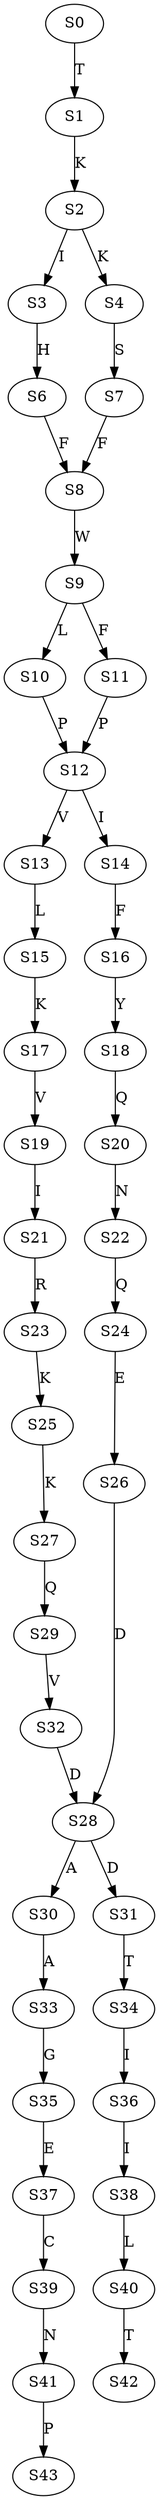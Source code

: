 strict digraph  {
	S0 -> S1 [ label = T ];
	S1 -> S2 [ label = K ];
	S2 -> S3 [ label = I ];
	S2 -> S4 [ label = K ];
	S3 -> S6 [ label = H ];
	S4 -> S7 [ label = S ];
	S6 -> S8 [ label = F ];
	S7 -> S8 [ label = F ];
	S8 -> S9 [ label = W ];
	S9 -> S10 [ label = L ];
	S9 -> S11 [ label = F ];
	S10 -> S12 [ label = P ];
	S11 -> S12 [ label = P ];
	S12 -> S13 [ label = V ];
	S12 -> S14 [ label = I ];
	S13 -> S15 [ label = L ];
	S14 -> S16 [ label = F ];
	S15 -> S17 [ label = K ];
	S16 -> S18 [ label = Y ];
	S17 -> S19 [ label = V ];
	S18 -> S20 [ label = Q ];
	S19 -> S21 [ label = I ];
	S20 -> S22 [ label = N ];
	S21 -> S23 [ label = R ];
	S22 -> S24 [ label = Q ];
	S23 -> S25 [ label = K ];
	S24 -> S26 [ label = E ];
	S25 -> S27 [ label = K ];
	S26 -> S28 [ label = D ];
	S27 -> S29 [ label = Q ];
	S28 -> S30 [ label = A ];
	S28 -> S31 [ label = D ];
	S29 -> S32 [ label = V ];
	S30 -> S33 [ label = A ];
	S31 -> S34 [ label = T ];
	S32 -> S28 [ label = D ];
	S33 -> S35 [ label = G ];
	S34 -> S36 [ label = I ];
	S35 -> S37 [ label = E ];
	S36 -> S38 [ label = I ];
	S37 -> S39 [ label = C ];
	S38 -> S40 [ label = L ];
	S39 -> S41 [ label = N ];
	S40 -> S42 [ label = T ];
	S41 -> S43 [ label = P ];
}
